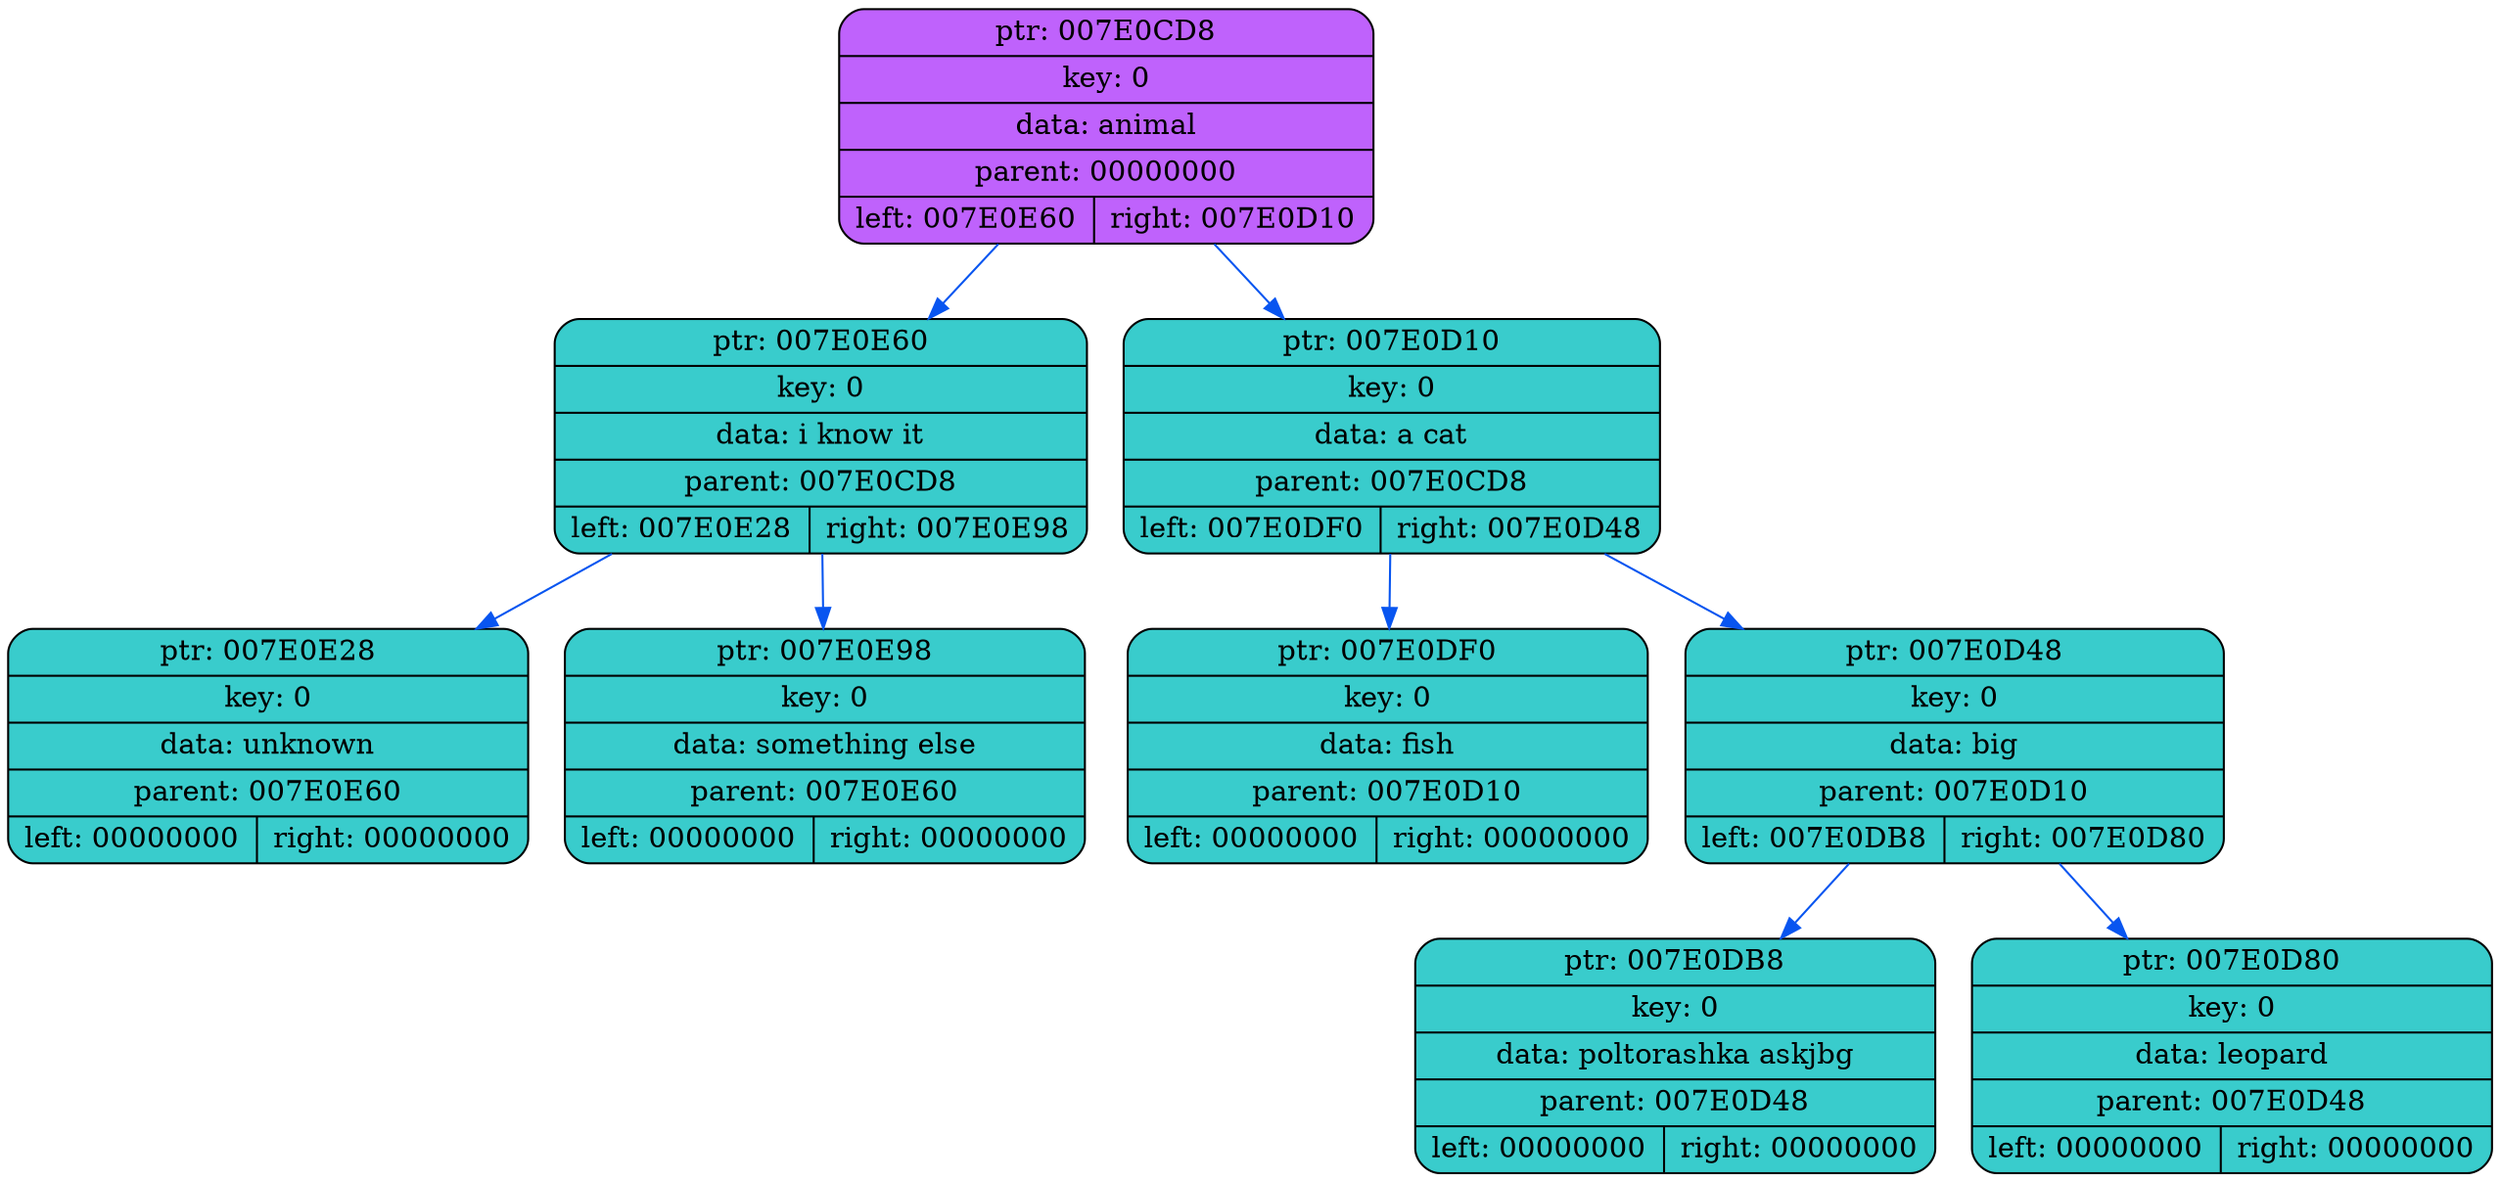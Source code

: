 digraph
{
    rankdir=TP

        node007E0CD8[shape=record,style="rounded,filled",fillcolor="#BF62FC",label="{ ptr: 007E0CD8 | key: 0 | data: animal| parent: 00000000| { left: 007E0E60 | right: 007E0D10 }}"];
    node007E0CD8 -> node007E0E60[color="#0855F0"]
    node007E0E60[shape=record,style="rounded,filled",fillcolor="#39CCCC",label="{ ptr: 007E0E60 | key: 0 | data: i know it
| parent: 007E0CD8 | { left: 007E0E28 | right: 007E0E98 }}"];
    node007E0E60 -> node007E0E28[color="#0855F0"]
    node007E0E28[shape=record,style="rounded,filled",fillcolor="#39CCCC",label="{ ptr: 007E0E28 | key: 0 | data: unknown| parent: 007E0E60 | { left: 00000000 | right: 00000000 }}"];
    node007E0E60 -> node007E0E98[color="#0855F0"]
    node007E0E98[shape=record,style="rounded,filled",fillcolor="#39CCCC",label="{ ptr: 007E0E98 | key: 0 | data: something else
| parent: 007E0E60 | { left: 00000000 | right: 00000000 }}"];
    node007E0CD8 -> node007E0D10[color="#0855F0"]
    node007E0D10[shape=record,style="rounded,filled",fillcolor="#39CCCC",label="{ ptr: 007E0D10 | key: 0 | data: a cat| parent: 007E0CD8 | { left: 007E0DF0 | right: 007E0D48 }}"];
    node007E0D10 -> node007E0DF0[color="#0855F0"]
    node007E0DF0[shape=record,style="rounded,filled",fillcolor="#39CCCC",label="{ ptr: 007E0DF0 | key: 0 | data: fish| parent: 007E0D10 | { left: 00000000 | right: 00000000 }}"];
    node007E0D10 -> node007E0D48[color="#0855F0"]
    node007E0D48[shape=record,style="rounded,filled",fillcolor="#39CCCC",label="{ ptr: 007E0D48 | key: 0 | data: big| parent: 007E0D10 | { left: 007E0DB8 | right: 007E0D80 }}"];
    node007E0D48 -> node007E0DB8[color="#0855F0"]
    node007E0DB8[shape=record,style="rounded,filled",fillcolor="#39CCCC",label="{ ptr: 007E0DB8 | key: 0 | data: poltorashka askjbg| parent: 007E0D48 | { left: 00000000 | right: 00000000 }}"];
    node007E0D48 -> node007E0D80[color="#0855F0"]
    node007E0D80[shape=record,style="rounded,filled",fillcolor="#39CCCC",label="{ ptr: 007E0D80 | key: 0 | data: leopard| parent: 007E0D48 | { left: 00000000 | right: 00000000 }}"];
}